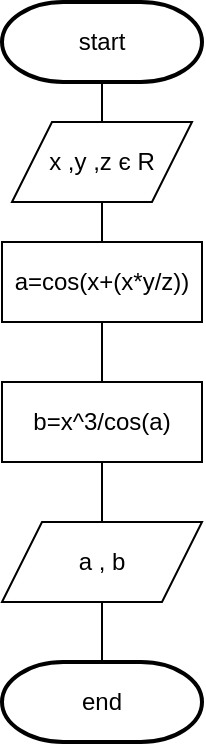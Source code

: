 <mxfile version="20.2.3" type="device" pages="2"><diagram id="v_Sk0fDP4qVncri9KLx4" name="1 страница"><mxGraphModel dx="1102" dy="874" grid="1" gridSize="10" guides="1" tooltips="1" connect="1" arrows="1" fold="1" page="1" pageScale="1" pageWidth="827" pageHeight="1169" math="0" shadow="0"><root><mxCell id="0"/><mxCell id="1" parent="0"/><mxCell id="2NogYb80X4aM55KmxFd8-3" style="edgeStyle=orthogonalEdgeStyle;rounded=0;orthogonalLoop=1;jettySize=auto;html=1;exitX=0.5;exitY=1;exitDx=0;exitDy=0;exitPerimeter=0;entryX=0.5;entryY=0;entryDx=0;entryDy=0;endArrow=none;endFill=0;" parent="1" source="2NogYb80X4aM55KmxFd8-1" target="2NogYb80X4aM55KmxFd8-2" edge="1"><mxGeometry relative="1" as="geometry"/></mxCell><mxCell id="2NogYb80X4aM55KmxFd8-1" value="start" style="strokeWidth=2;html=1;shape=mxgraph.flowchart.terminator;whiteSpace=wrap;" parent="1" vertex="1"><mxGeometry x="350" y="10" width="100" height="40" as="geometry"/></mxCell><mxCell id="2NogYb80X4aM55KmxFd8-5" style="edgeStyle=orthogonalEdgeStyle;rounded=0;orthogonalLoop=1;jettySize=auto;html=1;exitX=0.5;exitY=1;exitDx=0;exitDy=0;entryX=0.5;entryY=0;entryDx=0;entryDy=0;endArrow=none;endFill=0;" parent="1" source="2NogYb80X4aM55KmxFd8-2" target="2NogYb80X4aM55KmxFd8-4" edge="1"><mxGeometry relative="1" as="geometry"/></mxCell><mxCell id="2NogYb80X4aM55KmxFd8-2" value="x ,y ,z є R" style="shape=parallelogram;perimeter=parallelogramPerimeter;whiteSpace=wrap;html=1;fixedSize=1;" parent="1" vertex="1"><mxGeometry x="355" y="70" width="90" height="40" as="geometry"/></mxCell><mxCell id="2NogYb80X4aM55KmxFd8-7" style="edgeStyle=orthogonalEdgeStyle;rounded=0;orthogonalLoop=1;jettySize=auto;html=1;exitX=0.5;exitY=1;exitDx=0;exitDy=0;endArrow=none;endFill=0;" parent="1" source="2NogYb80X4aM55KmxFd8-4" target="2NogYb80X4aM55KmxFd8-6" edge="1"><mxGeometry relative="1" as="geometry"/></mxCell><mxCell id="2NogYb80X4aM55KmxFd8-4" value="a=cos(x+(x*y/z))" style="rounded=0;whiteSpace=wrap;html=1;" parent="1" vertex="1"><mxGeometry x="350" y="130" width="100" height="40" as="geometry"/></mxCell><mxCell id="2NogYb80X4aM55KmxFd8-9" style="edgeStyle=orthogonalEdgeStyle;rounded=0;orthogonalLoop=1;jettySize=auto;html=1;exitX=0.5;exitY=1;exitDx=0;exitDy=0;entryX=0.5;entryY=0;entryDx=0;entryDy=0;endArrow=none;endFill=0;" parent="1" source="2NogYb80X4aM55KmxFd8-6" target="2NogYb80X4aM55KmxFd8-8" edge="1"><mxGeometry relative="1" as="geometry"/></mxCell><mxCell id="2NogYb80X4aM55KmxFd8-6" value="b=x^3/cos(a)" style="rounded=0;whiteSpace=wrap;html=1;" parent="1" vertex="1"><mxGeometry x="350" y="200" width="100" height="40" as="geometry"/></mxCell><mxCell id="2NogYb80X4aM55KmxFd8-11" style="edgeStyle=orthogonalEdgeStyle;rounded=0;orthogonalLoop=1;jettySize=auto;html=1;exitX=0.5;exitY=1;exitDx=0;exitDy=0;entryX=0.5;entryY=0;entryDx=0;entryDy=0;entryPerimeter=0;endArrow=none;endFill=0;" parent="1" source="2NogYb80X4aM55KmxFd8-8" target="2NogYb80X4aM55KmxFd8-10" edge="1"><mxGeometry relative="1" as="geometry"/></mxCell><mxCell id="2NogYb80X4aM55KmxFd8-8" value="a , b" style="shape=parallelogram;perimeter=parallelogramPerimeter;whiteSpace=wrap;html=1;fixedSize=1;" parent="1" vertex="1"><mxGeometry x="350" y="270" width="100" height="40" as="geometry"/></mxCell><mxCell id="2NogYb80X4aM55KmxFd8-10" value="end" style="strokeWidth=2;html=1;shape=mxgraph.flowchart.terminator;whiteSpace=wrap;" parent="1" vertex="1"><mxGeometry x="350" y="340" width="100" height="40" as="geometry"/></mxCell></root></mxGraphModel></diagram><diagram id="1SanUJloRNT9GNFd6PY3" name="2 страница"><mxGraphModel grid="1" page="1" gridSize="10" guides="1" tooltips="1" connect="1" arrows="1" fold="1" pageScale="1" pageWidth="827" pageHeight="1169" math="0" shadow="0"><root><mxCell id="0"/><mxCell id="1" parent="0"/><mxCell id="-I5TISR78KLFd295LNgi-52" style="edgeStyle=orthogonalEdgeStyle;rounded=0;orthogonalLoop=1;jettySize=auto;html=1;exitX=0.5;exitY=1;exitDx=0;exitDy=0;endArrow=none;endFill=0;" edge="1" parent="1" target="-I5TISR78KLFd295LNgi-45"><mxGeometry relative="1" as="geometry"><mxPoint x="395" y="50" as="sourcePoint"/></mxGeometry></mxCell><mxCell id="-I5TISR78KLFd295LNgi-16" style="edgeStyle=orthogonalEdgeStyle;rounded=0;orthogonalLoop=1;jettySize=auto;html=1;exitX=0.5;exitY=1;exitDx=0;exitDy=0;entryX=0.5;entryY=0;entryDx=0;entryDy=0;endArrow=none;endFill=0;" edge="1" parent="1" target="-I5TISR78KLFd295LNgi-11"><mxGeometry relative="1" as="geometry"><mxPoint x="1240" y="50" as="sourcePoint"/></mxGeometry></mxCell><mxCell id="-I5TISR78KLFd295LNgi-20" style="edgeStyle=orthogonalEdgeStyle;rounded=0;orthogonalLoop=1;jettySize=auto;html=1;exitX=0.5;exitY=1;exitDx=0;exitDy=0;endArrow=none;endFill=0;" edge="1" parent="1"><mxGeometry relative="1" as="geometry"><mxPoint x="1250.0" y="220" as="sourcePoint"/><mxPoint x="1250" y="240" as="targetPoint"/></mxGeometry></mxCell><mxCell id="-I5TISR78KLFd295LNgi-42" style="edgeStyle=orthogonalEdgeStyle;rounded=0;orthogonalLoop=1;jettySize=auto;html=1;exitX=1;exitY=0.5;exitDx=0;exitDy=0;endArrow=none;endFill=0;entryX=0;entryY=0.5;entryDx=0;entryDy=0;" edge="1" parent="1" source="-I5TISR78KLFd295LNgi-7" target="-I5TISR78KLFd295LNgi-44"><mxGeometry relative="1" as="geometry"><mxPoint x="1365" y="200" as="targetPoint"/></mxGeometry></mxCell><mxCell id="D8nl31LQ_klQalUc0SGa-3" value="true" style="edgeLabel;html=1;align=center;verticalAlign=middle;resizable=0;points=[];" connectable="0" vertex="1" parent="-I5TISR78KLFd295LNgi-42"><mxGeometry x="-0.768" y="-1" relative="1" as="geometry"><mxPoint as="offset"/></mxGeometry></mxCell><mxCell id="-I5TISR78KLFd295LNgi-7" value="i=2;i&amp;lt;=numberForChek / 2 ; i++" style="shape=hexagon;perimeter=hexagonPerimeter2;whiteSpace=wrap;html=1;fixedSize=1;" vertex="1" parent="1"><mxGeometry x="1145" y="180" width="190" height="40" as="geometry"/></mxCell><mxCell id="-I5TISR78KLFd295LNgi-17" style="edgeStyle=orthogonalEdgeStyle;rounded=0;orthogonalLoop=1;jettySize=auto;html=1;exitX=0.5;exitY=1;exitDx=0;exitDy=0;entryX=0.5;entryY=0;entryDx=0;entryDy=0;endArrow=none;endFill=0;" edge="1" parent="1" source="-I5TISR78KLFd295LNgi-11" target="-I5TISR78KLFd295LNgi-12"><mxGeometry relative="1" as="geometry"/></mxCell><mxCell id="-I5TISR78KLFd295LNgi-11" value="int numberForCheck" style="shape=parallelogram;perimeter=parallelogramPerimeter;whiteSpace=wrap;html=1;fixedSize=1;" vertex="1" parent="1"><mxGeometry x="1160" y="70" width="150" height="40" as="geometry"/></mxCell><mxCell id="-I5TISR78KLFd295LNgi-18" style="edgeStyle=orthogonalEdgeStyle;rounded=0;orthogonalLoop=1;jettySize=auto;html=1;exitX=0.5;exitY=1;exitDx=0;exitDy=0;endArrow=none;endFill=0;" edge="1" parent="1" source="-I5TISR78KLFd295LNgi-12"><mxGeometry relative="1" as="geometry"><mxPoint x="1235" y="180" as="targetPoint"/></mxGeometry></mxCell><mxCell id="-I5TISR78KLFd295LNgi-12" value="bool prime = true" style="rounded=0;whiteSpace=wrap;html=1;" vertex="1" parent="1"><mxGeometry x="1175" y="130" width="120" height="30" as="geometry"/></mxCell><mxCell id="-I5TISR78KLFd295LNgi-22" style="edgeStyle=orthogonalEdgeStyle;rounded=0;orthogonalLoop=1;jettySize=auto;html=1;entryX=0.5;entryY=0;entryDx=0;entryDy=0;endArrow=none;endFill=0;" edge="1" parent="1" target="-I5TISR78KLFd295LNgi-21"><mxGeometry relative="1" as="geometry"><mxPoint x="1250" y="220" as="sourcePoint"/></mxGeometry></mxCell><mxCell id="D8nl31LQ_klQalUc0SGa-4" value="false" style="edgeLabel;html=1;align=center;verticalAlign=middle;resizable=0;points=[];" connectable="0" vertex="1" parent="-I5TISR78KLFd295LNgi-22"><mxGeometry x="-0.769" relative="1" as="geometry"><mxPoint y="12" as="offset"/></mxGeometry></mxCell><mxCell id="-I5TISR78KLFd295LNgi-27" style="edgeStyle=orthogonalEdgeStyle;rounded=0;orthogonalLoop=1;jettySize=auto;html=1;exitX=0;exitY=0.5;exitDx=0;exitDy=0;endArrow=none;endFill=0;" edge="1" parent="1" source="-I5TISR78KLFd295LNgi-21"><mxGeometry relative="1" as="geometry"><mxPoint x="1060" y="290" as="targetPoint"/><Array as="points"><mxPoint x="1070" y="265"/><mxPoint x="1070" y="290"/></Array></mxGeometry></mxCell><mxCell id="-I5TISR78KLFd295LNgi-35" style="edgeStyle=orthogonalEdgeStyle;rounded=0;orthogonalLoop=1;jettySize=auto;html=1;exitX=1;exitY=0.5;exitDx=0;exitDy=0;endArrow=classic;endFill=1;entryX=0;entryY=0.5;entryDx=0;entryDy=0;" edge="1" parent="1" source="-I5TISR78KLFd295LNgi-21" target="-I5TISR78KLFd295LNgi-7"><mxGeometry relative="1" as="geometry"><mxPoint x="990" y="200" as="targetPoint"/><Array as="points"><mxPoint x="1410" y="265"/><mxPoint x="1410" y="400"/><mxPoint x="1010" y="400"/><mxPoint x="1010" y="200"/></Array></mxGeometry></mxCell><mxCell id="-I5TISR78KLFd295LNgi-40" value="false" style="edgeLabel;html=1;align=center;verticalAlign=middle;resizable=0;points=[];" connectable="0" vertex="1" parent="-I5TISR78KLFd295LNgi-35"><mxGeometry x="-0.926" y="3" relative="1" as="geometry"><mxPoint x="-16" y="3" as="offset"/></mxGeometry></mxCell><mxCell id="-I5TISR78KLFd295LNgi-21" value="numberForChek % i == 0" style="rhombus;whiteSpace=wrap;html=1;" vertex="1" parent="1"><mxGeometry x="1130" y="240" width="240" height="50" as="geometry"/></mxCell><mxCell id="-I5TISR78KLFd295LNgi-61" style="edgeStyle=orthogonalEdgeStyle;rounded=0;orthogonalLoop=1;jettySize=auto;html=1;exitX=0.5;exitY=1;exitDx=0;exitDy=0;entryX=0.5;entryY=0;entryDx=0;entryDy=0;endArrow=none;endFill=0;" edge="1" parent="1" source="-I5TISR78KLFd295LNgi-25" target="-I5TISR78KLFd295LNgi-60"><mxGeometry relative="1" as="geometry"/></mxCell><mxCell id="-I5TISR78KLFd295LNgi-25" value="prime=false" style="rounded=0;whiteSpace=wrap;html=1;" vertex="1" parent="1"><mxGeometry x="1030" y="290" width="80" height="40" as="geometry"/></mxCell><mxCell id="-I5TISR78KLFd295LNgi-44" value="return prime" style="shape=parallelogram;perimeter=parallelogramPerimeter;whiteSpace=wrap;html=1;fixedSize=1;" vertex="1" parent="1"><mxGeometry x="1430" y="180" width="150" height="40" as="geometry"/></mxCell><mxCell id="-I5TISR78KLFd295LNgi-51" style="edgeStyle=orthogonalEdgeStyle;rounded=0;orthogonalLoop=1;jettySize=auto;html=1;exitX=0.5;exitY=1;exitDx=0;exitDy=0;entryX=0.5;entryY=0;entryDx=0;entryDy=0;endArrow=none;endFill=0;" edge="1" parent="1" source="-I5TISR78KLFd295LNgi-45" target="-I5TISR78KLFd295LNgi-49"><mxGeometry relative="1" as="geometry"><mxPoint x="400" y="180" as="sourcePoint"/></mxGeometry></mxCell><mxCell id="-I5TISR78KLFd295LNgi-45" value="int n" style="shape=parallelogram;perimeter=parallelogramPerimeter;whiteSpace=wrap;html=1;fixedSize=1;" vertex="1" parent="1"><mxGeometry x="335" y="70" width="120" height="30" as="geometry"/></mxCell><mxCell id="-I5TISR78KLFd295LNgi-48" style="edgeStyle=orthogonalEdgeStyle;rounded=0;orthogonalLoop=1;jettySize=auto;html=1;exitX=0.5;exitY=1;exitDx=0;exitDy=0;endArrow=none;endFill=0;" edge="1" parent="1"><mxGeometry relative="1" as="geometry"><mxPoint x="395" y="50" as="sourcePoint"/><mxPoint x="395" y="50" as="targetPoint"/></mxGeometry></mxCell><mxCell id="4-AH4E58Eix8xV8hGwS4-1" style="edgeStyle=orthogonalEdgeStyle;rounded=0;orthogonalLoop=1;jettySize=auto;html=1;exitX=0.5;exitY=1;exitDx=0;exitDy=0;entryX=0.5;entryY=0;entryDx=0;entryDy=0;endArrow=none;endFill=0;" edge="1" parent="1" source="-I5TISR78KLFd295LNgi-49" target="-I5TISR78KLFd295LNgi-53"><mxGeometry relative="1" as="geometry"/></mxCell><mxCell id="D8nl31LQ_klQalUc0SGa-23" value="true" style="edgeLabel;html=1;align=center;verticalAlign=middle;resizable=0;points=[];" connectable="0" vertex="1" parent="4-AH4E58Eix8xV8hGwS4-1"><mxGeometry x="-0.809" relative="1" as="geometry"><mxPoint as="offset"/></mxGeometry></mxCell><mxCell id="D8nl31LQ_klQalUc0SGa-39" style="edgeStyle=orthogonalEdgeStyle;rounded=0;orthogonalLoop=1;jettySize=auto;html=1;exitX=1;exitY=0.5;exitDx=0;exitDy=0;endArrow=none;endFill=0;" edge="1" parent="1" source="-I5TISR78KLFd295LNgi-49"><mxGeometry relative="1" as="geometry"><mxPoint x="515" y="220" as="targetPoint"/></mxGeometry></mxCell><mxCell id="-I5TISR78KLFd295LNgi-49" value="i = 2 ; i &amp;lt; n ;&amp;nbsp; i++" style="shape=hexagon;perimeter=hexagonPerimeter2;whiteSpace=wrap;html=1;fixedSize=1;" vertex="1" parent="1"><mxGeometry x="330" y="200" width="130" height="40" as="geometry"/></mxCell><mxCell id="4-AH4E58Eix8xV8hGwS4-4" style="edgeStyle=orthogonalEdgeStyle;rounded=0;orthogonalLoop=1;jettySize=auto;html=1;exitX=1;exitY=0.5;exitDx=0;exitDy=0;endArrow=none;endFill=0;entryX=0.5;entryY=0;entryDx=0;entryDy=0;" edge="1" parent="1" source="-I5TISR78KLFd295LNgi-53" target="4-AH4E58Eix8xV8hGwS4-5"><mxGeometry relative="1" as="geometry"><mxPoint x="450" y="450" as="targetPoint"/></mxGeometry></mxCell><mxCell id="D8nl31LQ_klQalUc0SGa-18" value="true" style="edgeLabel;html=1;align=center;verticalAlign=middle;resizable=0;points=[];" connectable="0" vertex="1" parent="4-AH4E58Eix8xV8hGwS4-4"><mxGeometry x="-0.571" relative="1" as="geometry"><mxPoint as="offset"/></mxGeometry></mxCell><mxCell id="D8nl31LQ_klQalUc0SGa-20" style="edgeStyle=orthogonalEdgeStyle;rounded=0;orthogonalLoop=1;jettySize=auto;html=1;exitX=0;exitY=0.5;exitDx=0;exitDy=0;endArrow=classic;endFill=1;entryX=0;entryY=0.5;entryDx=0;entryDy=0;" edge="1" parent="1" source="-I5TISR78KLFd295LNgi-53" target="-I5TISR78KLFd295LNgi-49"><mxGeometry relative="1" as="geometry"><mxPoint x="240" y="200" as="targetPoint"/><Array as="points"><mxPoint x="260" y="390"/><mxPoint x="260" y="220"/></Array></mxGeometry></mxCell><mxCell id="D8nl31LQ_klQalUc0SGa-22" value="false" style="edgeLabel;html=1;align=center;verticalAlign=middle;resizable=0;points=[];" connectable="0" vertex="1" parent="D8nl31LQ_klQalUc0SGa-20"><mxGeometry x="-0.79" y="-1" relative="1" as="geometry"><mxPoint as="offset"/></mxGeometry></mxCell><mxCell id="-I5TISR78KLFd295LNgi-53" value="a" style="rhombus;whiteSpace=wrap;html=1;" vertex="1" parent="1"><mxGeometry x="345" y="360" width="100" height="60" as="geometry"/></mxCell><mxCell id="-I5TISR78KLFd295LNgi-56" value="true" style="edgeLabel;html=1;align=center;verticalAlign=middle;resizable=0;points=[];" connectable="0" vertex="1" parent="1"><mxGeometry x="1099.999" y="264.999" as="geometry"/></mxCell><mxCell id="-I5TISR78KLFd295LNgi-60" value="1" style="ellipse;whiteSpace=wrap;html=1;aspect=fixed;" vertex="1" parent="1"><mxGeometry x="1055" y="350" width="30" height="30" as="geometry"/></mxCell><mxCell id="4-AH4E58Eix8xV8hGwS4-2" value="a=isPrime(i)" style="shape=process;whiteSpace=wrap;html=1;backgroundOutline=1;" vertex="1" parent="1"><mxGeometry x="335" y="270" width="120" height="60" as="geometry"/></mxCell><mxCell id="4-AH4E58Eix8xV8hGwS4-5" value="checkUpTo=log2(i+1)" style="rounded=0;whiteSpace=wrap;html=1;" vertex="1" parent="1"><mxGeometry x="455" y="430" width="120" height="60" as="geometry"/></mxCell><mxCell id="4-AH4E58Eix8xV8hGwS4-6" style="edgeStyle=orthogonalEdgeStyle;rounded=0;orthogonalLoop=1;jettySize=auto;html=1;exitX=0.5;exitY=1;exitDx=0;exitDy=0;endArrow=none;endFill=0;" edge="1" parent="1"><mxGeometry relative="1" as="geometry"><mxPoint x="514.41" y="490" as="sourcePoint"/><mxPoint x="514" y="550" as="targetPoint"/><Array as="points"><mxPoint x="514" y="510"/><mxPoint x="514" y="510"/></Array></mxGeometry></mxCell><mxCell id="4-AH4E58Eix8xV8hGwS4-9" style="edgeStyle=orthogonalEdgeStyle;rounded=0;orthogonalLoop=1;jettySize=auto;html=1;exitX=0.5;exitY=1;exitDx=0;exitDy=0;entryX=0.5;entryY=0;entryDx=0;entryDy=0;endArrow=none;endFill=0;" edge="1" parent="1" source="4-AH4E58Eix8xV8hGwS4-7" target="4-AH4E58Eix8xV8hGwS4-8"><mxGeometry relative="1" as="geometry"/></mxCell><mxCell id="D8nl31LQ_klQalUc0SGa-26" style="edgeStyle=orthogonalEdgeStyle;rounded=0;orthogonalLoop=1;jettySize=auto;html=1;exitX=1;exitY=0.5;exitDx=0;exitDy=0;endArrow=none;endFill=0;" edge="1" parent="1" source="4-AH4E58Eix8xV8hGwS4-7"><mxGeometry relative="1" as="geometry"><mxPoint x="670" y="570" as="targetPoint"/></mxGeometry></mxCell><mxCell id="4-AH4E58Eix8xV8hGwS4-7" value="m = 0;m&amp;lt;=checkUpTo;m++" style="shape=hexagon;perimeter=hexagonPerimeter2;whiteSpace=wrap;html=1;fixedSize=1;" vertex="1" parent="1"><mxGeometry x="435" y="550" width="160" height="40" as="geometry"/></mxCell><mxCell id="4-AH4E58Eix8xV8hGwS4-11" style="edgeStyle=orthogonalEdgeStyle;rounded=0;orthogonalLoop=1;jettySize=auto;html=1;exitX=1;exitY=0.5;exitDx=0;exitDy=0;endArrow=none;endFill=0;" edge="1" parent="1" source="4-AH4E58Eix8xV8hGwS4-8"><mxGeometry relative="1" as="geometry"><mxPoint x="620" y="700" as="targetPoint"/><Array as="points"><mxPoint x="620" y="650"/></Array></mxGeometry></mxCell><mxCell id="4-AH4E58Eix8xV8hGwS4-19" value="true" style="edgeLabel;html=1;align=center;verticalAlign=middle;resizable=0;points=[];" connectable="0" vertex="1" parent="4-AH4E58Eix8xV8hGwS4-11"><mxGeometry x="-0.231" relative="1" as="geometry"><mxPoint x="-9" as="offset"/></mxGeometry></mxCell><mxCell id="4-AH4E58Eix8xV8hGwS4-13" style="edgeStyle=orthogonalEdgeStyle;rounded=0;orthogonalLoop=1;jettySize=auto;html=1;exitX=0;exitY=0.5;exitDx=0;exitDy=0;endArrow=classic;endFill=1;entryX=0;entryY=0.5;entryDx=0;entryDy=0;" edge="1" parent="1" source="4-AH4E58Eix8xV8hGwS4-8" target="4-AH4E58Eix8xV8hGwS4-7"><mxGeometry relative="1" as="geometry"><mxPoint x="400" y="550" as="targetPoint"/><Array as="points"><mxPoint x="390" y="650"/><mxPoint x="390" y="570"/></Array></mxGeometry></mxCell><mxCell id="4-AH4E58Eix8xV8hGwS4-8" value="2^m==(i+1)" style="rhombus;whiteSpace=wrap;html=1;" vertex="1" parent="1"><mxGeometry x="467.5" y="610" width="95" height="80" as="geometry"/></mxCell><mxCell id="4-AH4E58Eix8xV8hGwS4-15" value="false" style="edgeLabel;html=1;align=center;verticalAlign=middle;resizable=0;points=[];" connectable="0" vertex="1" parent="1"><mxGeometry x="1119.999" y="359.999" as="geometry"><mxPoint x="-681" y="290" as="offset"/></mxGeometry></mxCell><mxCell id="4-AH4E58Eix8xV8hGwS4-22" style="edgeStyle=orthogonalEdgeStyle;rounded=0;orthogonalLoop=1;jettySize=auto;html=1;exitX=0.5;exitY=1;exitDx=0;exitDy=0;endArrow=none;endFill=0;" edge="1" parent="1" source="4-AH4E58Eix8xV8hGwS4-20"><mxGeometry relative="1" as="geometry"><mxPoint x="623" y="780" as="targetPoint"/></mxGeometry></mxCell><mxCell id="4-AH4E58Eix8xV8hGwS4-20" value="b=isPrime(i)" style="shape=process;whiteSpace=wrap;html=1;backgroundOutline=1;" vertex="1" parent="1"><mxGeometry x="562.5" y="700" width="120" height="60" as="geometry"/></mxCell><mxCell id="4-AH4E58Eix8xV8hGwS4-25" style="edgeStyle=orthogonalEdgeStyle;rounded=0;orthogonalLoop=1;jettySize=auto;html=1;exitX=1;exitY=0.5;exitDx=0;exitDy=0;endArrow=none;endFill=0;" edge="1" parent="1" source="4-AH4E58Eix8xV8hGwS4-23"><mxGeometry relative="1" as="geometry"><mxPoint x="747" y="880" as="targetPoint"/></mxGeometry></mxCell><mxCell id="4-AH4E58Eix8xV8hGwS4-26" value="True" style="edgeLabel;html=1;align=center;verticalAlign=middle;resizable=0;points=[];" connectable="0" vertex="1" parent="4-AH4E58Eix8xV8hGwS4-25"><mxGeometry x="-0.544" relative="1" as="geometry"><mxPoint as="offset"/></mxGeometry></mxCell><mxCell id="D8nl31LQ_klQalUc0SGa-36" style="edgeStyle=orthogonalEdgeStyle;rounded=0;orthogonalLoop=1;jettySize=auto;html=1;exitX=0;exitY=0.5;exitDx=0;exitDy=0;endArrow=none;endFill=0;" edge="1" parent="1" source="4-AH4E58Eix8xV8hGwS4-23"><mxGeometry relative="1" as="geometry"><mxPoint x="260" y="380" as="targetPoint"/></mxGeometry></mxCell><mxCell id="D8nl31LQ_klQalUc0SGa-37" value="false" style="edgeLabel;html=1;align=center;verticalAlign=middle;resizable=0;points=[];" connectable="0" vertex="1" parent="D8nl31LQ_klQalUc0SGa-36"><mxGeometry x="-0.846" y="4" relative="1" as="geometry"><mxPoint as="offset"/></mxGeometry></mxCell><mxCell id="4-AH4E58Eix8xV8hGwS4-23" value="b" style="rhombus;whiteSpace=wrap;html=1;" vertex="1" parent="1"><mxGeometry x="583" y="780" width="80" height="80" as="geometry"/></mxCell><mxCell id="4-AH4E58Eix8xV8hGwS4-27" value="nums.Add(i)" style="rounded=0;whiteSpace=wrap;html=1;" vertex="1" parent="1"><mxGeometry x="690" y="880" width="110" height="60" as="geometry"/></mxCell><mxCell id="4-AH4E58Eix8xV8hGwS4-28" value="list&amp;lt;int&amp;gt; nums = new()" style="rounded=0;whiteSpace=wrap;html=1;" vertex="1" parent="1"><mxGeometry x="330" y="115" width="130" height="60" as="geometry"/></mxCell><mxCell id="D8nl31LQ_klQalUc0SGa-44" style="edgeStyle=orthogonalEdgeStyle;rounded=0;orthogonalLoop=1;jettySize=auto;html=1;exitX=0.5;exitY=0;exitDx=0;exitDy=0;endArrow=classic;endFill=1;" edge="1" parent="1" source="D8nl31LQ_klQalUc0SGa-2"><mxGeometry relative="1" as="geometry"><mxPoint x="1395" y="200" as="targetPoint"/></mxGeometry></mxCell><mxCell id="D8nl31LQ_klQalUc0SGa-2" value="1" style="ellipse;whiteSpace=wrap;html=1;aspect=fixed;" vertex="1" parent="1"><mxGeometry x="1380" y="220" width="30" height="30" as="geometry"/></mxCell><mxCell id="D8nl31LQ_klQalUc0SGa-12" value="start" style="strokeWidth=2;html=1;shape=mxgraph.flowchart.terminator;whiteSpace=wrap;" vertex="1" parent="1"><mxGeometry x="345" y="10" width="100" height="40" as="geometry"/></mxCell><mxCell id="D8nl31LQ_klQalUc0SGa-15" style="edgeStyle=orthogonalEdgeStyle;rounded=0;orthogonalLoop=1;jettySize=auto;html=1;exitX=0.5;exitY=1;exitDx=0;exitDy=0;endArrow=none;endFill=0;" edge="1" parent="1"><mxGeometry relative="1" as="geometry"><mxPoint x="1050" y="80" as="sourcePoint"/><mxPoint x="1050" y="80" as="targetPoint"/></mxGeometry></mxCell><mxCell id="D8nl31LQ_klQalUc0SGa-16" value="start&lt;br&gt;isPrime" style="strokeWidth=2;html=1;shape=mxgraph.flowchart.terminator;whiteSpace=wrap;" vertex="1" parent="1"><mxGeometry x="1185" y="10" width="100" height="40" as="geometry"/></mxCell><mxCell id="D8nl31LQ_klQalUc0SGa-24" value="true" style="edgeLabel;html=1;align=center;verticalAlign=middle;resizable=0;points=[];" connectable="0" vertex="1" parent="1"><mxGeometry x="479" y="400" as="geometry"><mxPoint x="34" y="198" as="offset"/></mxGeometry></mxCell><mxCell id="D8nl31LQ_klQalUc0SGa-27" value="1" style="ellipse;whiteSpace=wrap;html=1;aspect=fixed;" vertex="1" parent="1"><mxGeometry x="670" y="550" width="40" height="40" as="geometry"/></mxCell><mxCell id="D8nl31LQ_klQalUc0SGa-30" value="1" style="ellipse;whiteSpace=wrap;html=1;aspect=fixed;" vertex="1" parent="1"><mxGeometry x="170" y="250" width="40" height="40" as="geometry"/></mxCell><mxCell id="D8nl31LQ_klQalUc0SGa-32" value="" style="endArrow=none;html=1;rounded=0;exitX=1;exitY=0.5;exitDx=0;exitDy=0;" edge="1" parent="1" source="D8nl31LQ_klQalUc0SGa-30"><mxGeometry width="50" height="50" relative="1" as="geometry"><mxPoint x="360" y="480" as="sourcePoint"/><mxPoint x="260" y="270" as="targetPoint"/></mxGeometry></mxCell><mxCell id="D8nl31LQ_klQalUc0SGa-34" value="false" style="edgeLabel;html=1;align=center;verticalAlign=middle;resizable=0;points=[];" connectable="0" vertex="1" parent="1"><mxGeometry x="583" y="370" as="geometry"><mxPoint x="34" y="198" as="offset"/></mxGeometry></mxCell><mxCell id="D8nl31LQ_klQalUc0SGa-40" value="nums" style="shape=parallelogram;perimeter=parallelogramPerimeter;whiteSpace=wrap;html=1;fixedSize=1;" vertex="1" parent="1"><mxGeometry x="500" y="200" width="100" height="50" as="geometry"/></mxCell><mxCell id="D8nl31LQ_klQalUc0SGa-41" value="" style="endArrow=none;html=1;rounded=0;exitX=1;exitY=0.5;exitDx=0;exitDy=0;" edge="1" parent="1" source="D8nl31LQ_klQalUc0SGa-40"><mxGeometry width="50" height="50" relative="1" as="geometry"><mxPoint x="620" y="460" as="sourcePoint"/><mxPoint x="670" y="225" as="targetPoint"/></mxGeometry></mxCell><mxCell id="D8nl31LQ_klQalUc0SGa-42" value="end" style="strokeWidth=2;html=1;shape=mxgraph.flowchart.terminator;whiteSpace=wrap;" vertex="1" parent="1"><mxGeometry x="640" y="205" width="100" height="40" as="geometry"/></mxCell></root></mxGraphModel></diagram></mxfile>